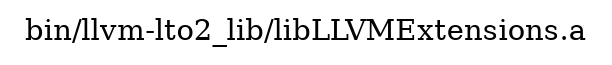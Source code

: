 digraph "bin/llvm-lto2_lib/libLLVMExtensions.a" {
	label="bin/llvm-lto2_lib/libLLVMExtensions.a";
	rankdir=LR;

}
